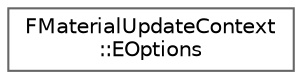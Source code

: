 digraph "Graphical Class Hierarchy"
{
 // INTERACTIVE_SVG=YES
 // LATEX_PDF_SIZE
  bgcolor="transparent";
  edge [fontname=Helvetica,fontsize=10,labelfontname=Helvetica,labelfontsize=10];
  node [fontname=Helvetica,fontsize=10,shape=box,height=0.2,width=0.4];
  rankdir="LR";
  Node0 [id="Node000000",label="FMaterialUpdateContext\l::EOptions",height=0.2,width=0.4,color="grey40", fillcolor="white", style="filled",URL="$db/da7/structFMaterialUpdateContext_1_1EOptions.html",tooltip="Options controlling what is done before/after the material is updated."];
}
